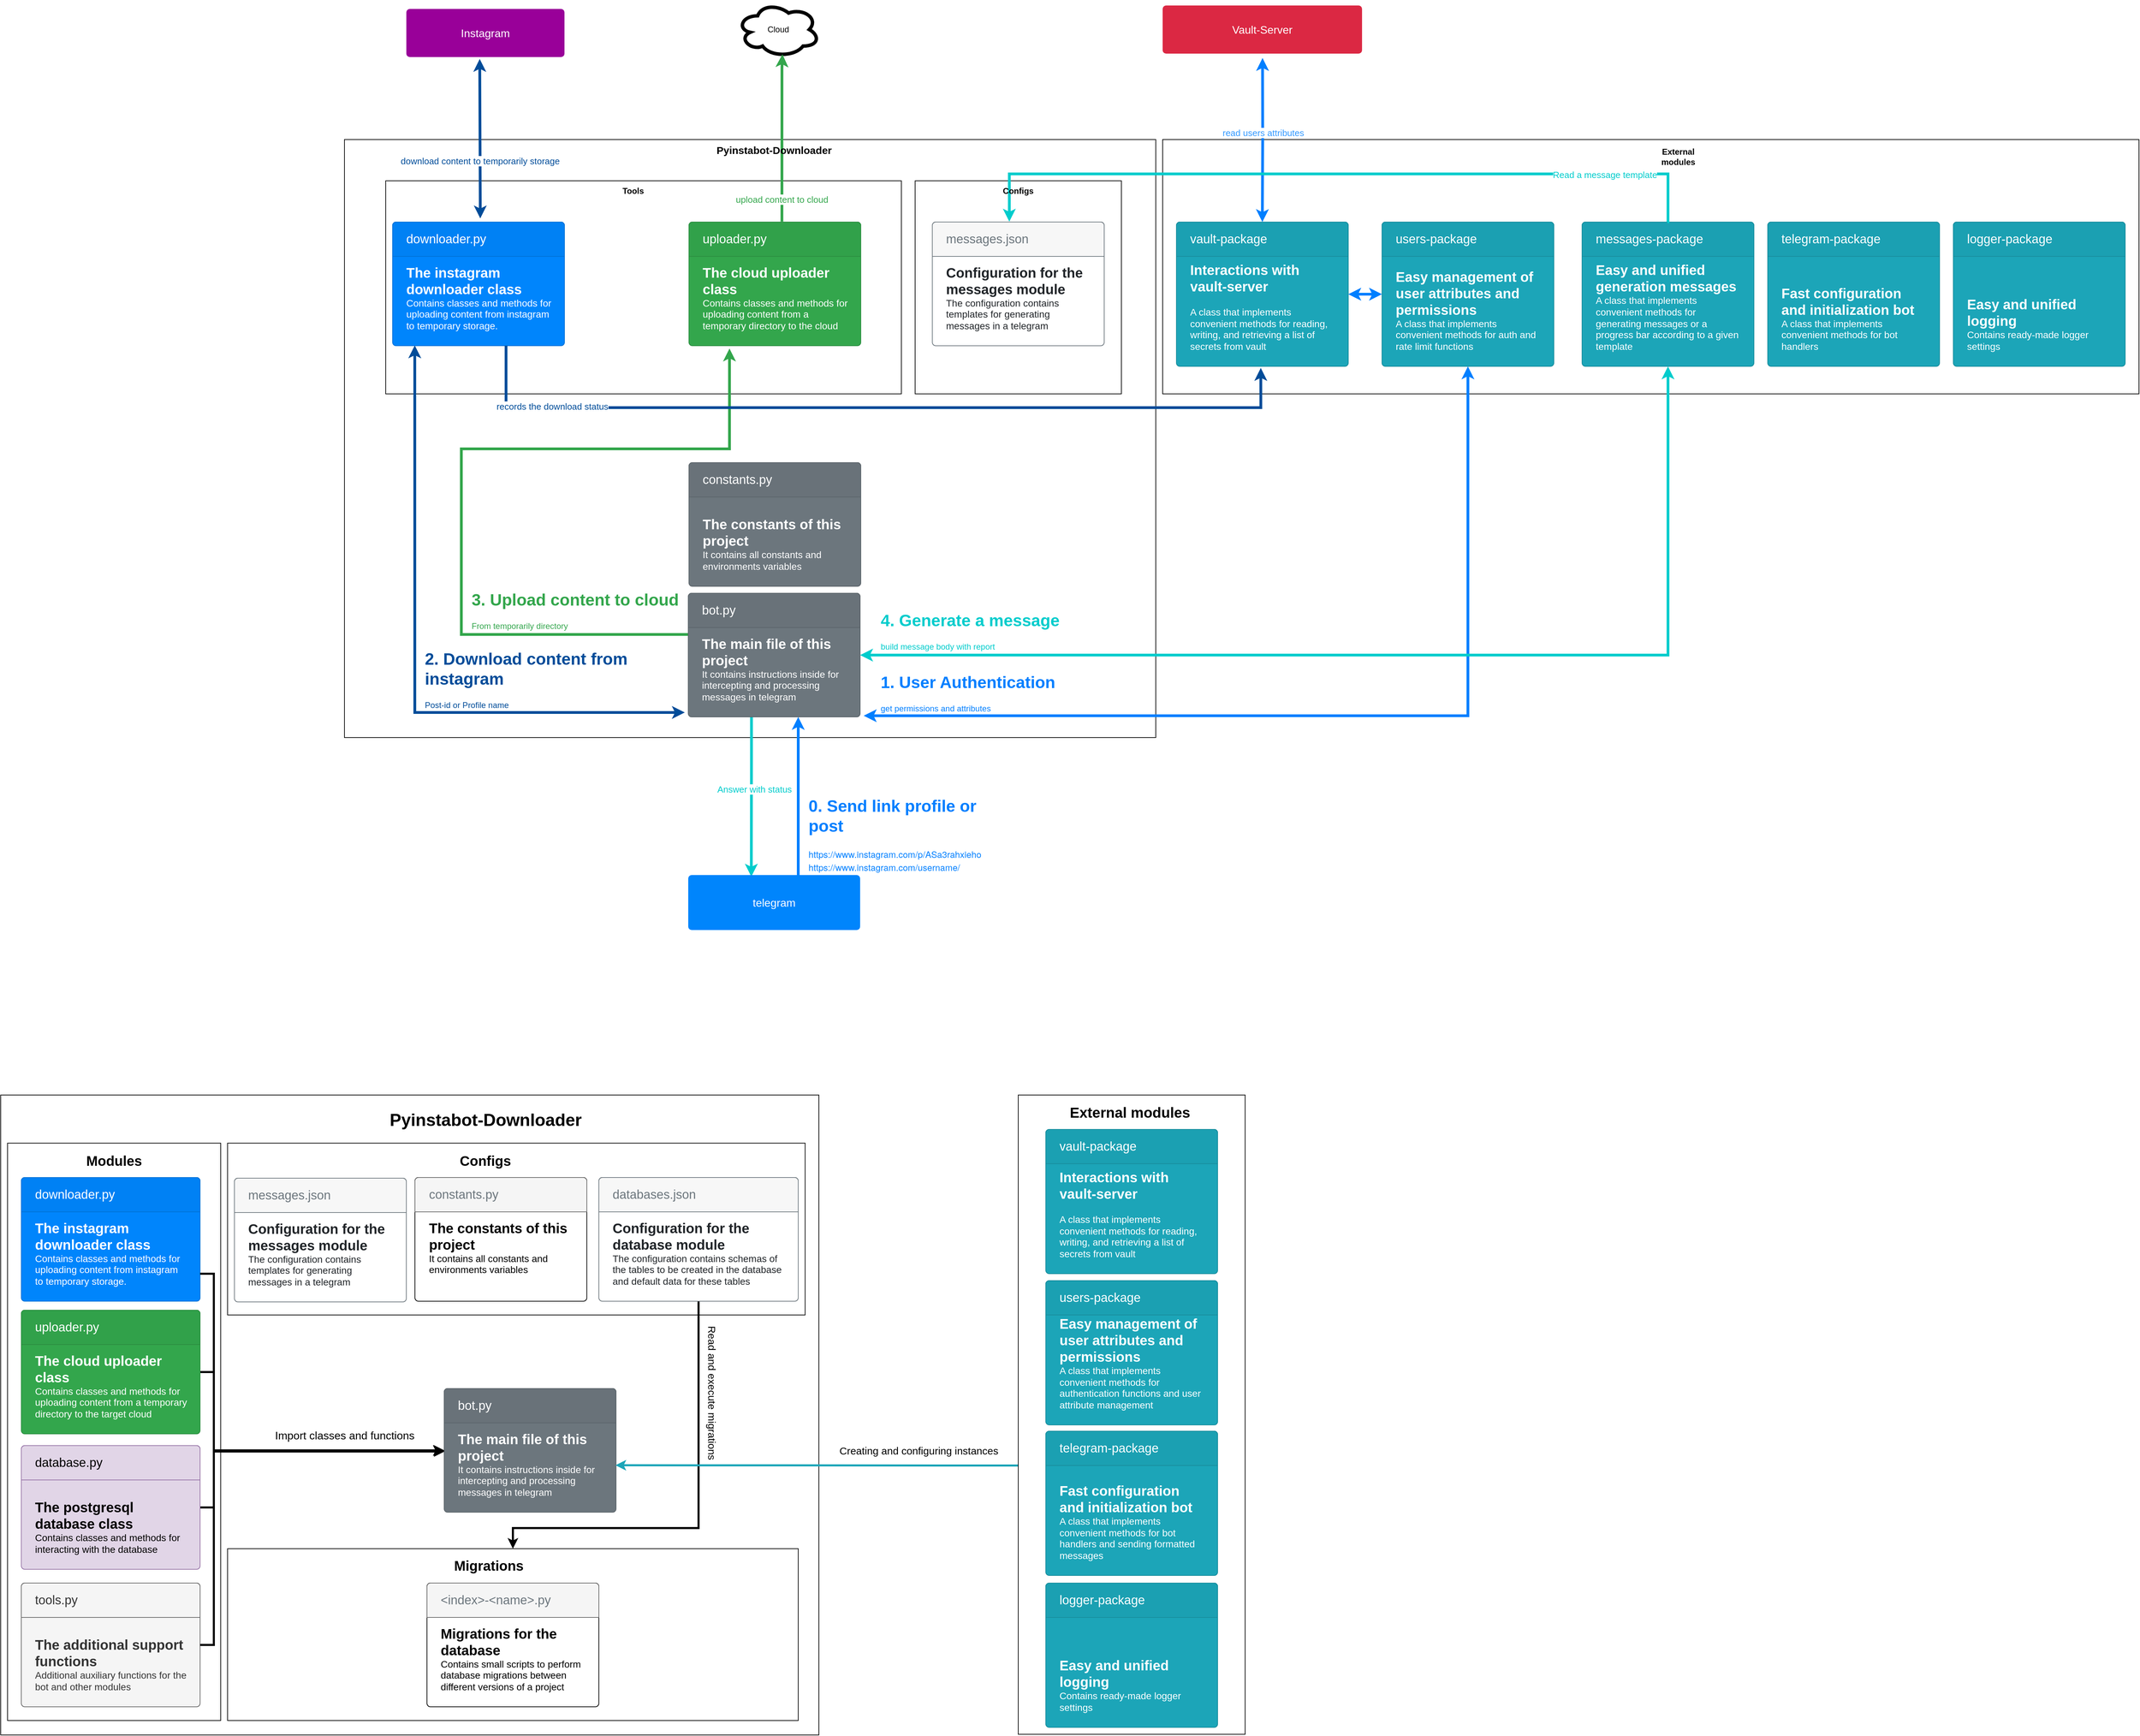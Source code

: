 <mxfile version="24.4.0" type="github">
  <diagram name="Страница 1" id="C4cH1xLUQUfybdzY-Pvg">
    <mxGraphModel dx="2693" dy="2250" grid="1" gridSize="10" guides="1" tooltips="1" connect="1" arrows="1" fold="1" page="1" pageScale="1" pageWidth="827" pageHeight="1169" math="0" shadow="0">
      <root>
        <mxCell id="0" />
        <mxCell id="1" parent="0" />
        <mxCell id="oiA-mQmHKhEabUs_qZRi-52" value="" style="rounded=0;whiteSpace=wrap;html=1;" parent="1" vertex="1">
          <mxGeometry x="130" y="-190" width="1180" height="870" as="geometry" />
        </mxCell>
        <mxCell id="oiA-mQmHKhEabUs_qZRi-24" value="" style="rounded=0;whiteSpace=wrap;html=1;" parent="1" vertex="1">
          <mxGeometry x="190" y="-130" width="750" height="310" as="geometry" />
        </mxCell>
        <mxCell id="RmWxMyqj5i7oZx28vhqG-12" style="edgeStyle=orthogonalEdgeStyle;rounded=0;orthogonalLoop=1;jettySize=auto;html=1;strokeWidth=4;strokeColor=#004C99;exitX=-0.014;exitY=0.964;exitDx=0;exitDy=0;exitPerimeter=0;startArrow=classic;startFill=1;entryX=0.129;entryY=0.997;entryDx=0;entryDy=0;entryPerimeter=0;" parent="1" target="oiA-mQmHKhEabUs_qZRi-6" edge="1">
          <mxGeometry relative="1" as="geometry">
            <mxPoint x="624.98" y="643.52" as="sourcePoint" />
            <mxPoint x="231.37" y="160" as="targetPoint" />
            <Array as="points">
              <mxPoint x="232" y="644" />
            </Array>
          </mxGeometry>
        </mxCell>
        <mxCell id="RmWxMyqj5i7oZx28vhqG-17" style="edgeStyle=orthogonalEdgeStyle;rounded=0;orthogonalLoop=1;jettySize=auto;html=1;strokeWidth=4;strokeColor=#33A64C;" parent="1" source="oiA-mQmHKhEabUs_qZRi-4" edge="1">
          <mxGeometry relative="1" as="geometry">
            <mxPoint x="690" y="114" as="targetPoint" />
            <Array as="points">
              <mxPoint x="300" y="530" />
              <mxPoint x="300" y="260" />
              <mxPoint x="690" y="260" />
            </Array>
          </mxGeometry>
        </mxCell>
        <mxCell id="OaGA0c1bOPBYphkwenMN-9" style="edgeStyle=orthogonalEdgeStyle;rounded=0;orthogonalLoop=1;jettySize=auto;html=1;entryX=0.367;entryY=0.029;entryDx=0;entryDy=0;entryPerimeter=0;strokeWidth=4;strokeColor=#00CCCC;" parent="1" source="oiA-mQmHKhEabUs_qZRi-4" target="oiA-mQmHKhEabUs_qZRi-50" edge="1">
          <mxGeometry relative="1" as="geometry">
            <Array as="points">
              <mxPoint x="722" y="700" />
              <mxPoint x="722" y="700" />
            </Array>
          </mxGeometry>
        </mxCell>
        <mxCell id="OaGA0c1bOPBYphkwenMN-11" value="&lt;font style=&quot;font-size: 13px;&quot; color=&quot;#00cccc&quot;&gt;Answer with status&lt;/font&gt;" style="edgeLabel;html=1;align=center;verticalAlign=middle;resizable=0;points=[];" parent="OaGA0c1bOPBYphkwenMN-9" vertex="1" connectable="0">
          <mxGeometry x="-0.104" y="4" relative="1" as="geometry">
            <mxPoint y="1" as="offset" />
          </mxGeometry>
        </mxCell>
        <mxCell id="oiA-mQmHKhEabUs_qZRi-4" value="&lt;span style=&quot;font-size: 20px;&quot;&gt;&lt;b&gt;The main file of this project&lt;/b&gt;&lt;/span&gt;&lt;br style=&quot;font-size: 14px&quot;&gt;It contains instructions inside for intercepting and processing messages in telegram" style="html=1;shadow=0;dashed=0;shape=mxgraph.bootstrap.rrect;rSize=5;strokeColor=#5B646A;html=1;whiteSpace=wrap;fillColor=#6C767D;fontColor=#ffffff;verticalAlign=bottom;align=left;spacing=20;spacingBottom=0;fontSize=14;" parent="1" vertex="1">
          <mxGeometry x="630" y="470" width="250" height="180" as="geometry" />
        </mxCell>
        <mxCell id="oiA-mQmHKhEabUs_qZRi-5" value="bot.py" style="html=1;shadow=0;dashed=0;shape=mxgraph.bootstrap.topButton;rSize=5;perimeter=none;whiteSpace=wrap;fillColor=#697279;strokeColor=#5B646A;fontColor=#ffffff;resizeWidth=1;fontSize=18;align=left;spacing=20;" parent="oiA-mQmHKhEabUs_qZRi-4" vertex="1">
          <mxGeometry width="250" height="50" relative="1" as="geometry" />
        </mxCell>
        <mxCell id="oiA-mQmHKhEabUs_qZRi-6" value="&lt;span style=&quot;font-size: 20px;&quot;&gt;&lt;b&gt;The instagram downloader class&lt;/b&gt;&lt;/span&gt;&lt;br style=&quot;font-size: 14px&quot;&gt;Contains classes and methods for uploading content from instagram to temporary storage." style="html=1;shadow=0;dashed=0;shape=mxgraph.bootstrap.rrect;rSize=5;strokeColor=#0071D5;html=1;whiteSpace=wrap;fillColor=#0085FC;fontColor=#ffffff;verticalAlign=bottom;align=left;spacing=20;spacingBottom=0;fontSize=14;" parent="1" vertex="1">
          <mxGeometry x="200" y="-70" width="250" height="180" as="geometry" />
        </mxCell>
        <mxCell id="oiA-mQmHKhEabUs_qZRi-7" value="downloader.py" style="html=1;shadow=0;dashed=0;shape=mxgraph.bootstrap.topButton;rSize=5;perimeter=none;whiteSpace=wrap;fillColor=#0081F4;strokeColor=#0071D5;fontColor=#ffffff;resizeWidth=1;fontSize=18;align=left;spacing=20;" parent="oiA-mQmHKhEabUs_qZRi-6" vertex="1">
          <mxGeometry width="250" height="50" relative="1" as="geometry" />
        </mxCell>
        <mxCell id="oiA-mQmHKhEabUs_qZRi-8" value="&lt;span style=&quot;font-size: 20px;&quot;&gt;&lt;b&gt;The cloud uploader class&lt;/b&gt;&lt;/span&gt;&lt;br style=&quot;font-size: 14px&quot;&gt;Contains classes and methods for uploading content from a temporary directory to the cloud" style="html=1;shadow=0;dashed=0;shape=mxgraph.bootstrap.rrect;rSize=5;strokeColor=#2B8D40;html=1;whiteSpace=wrap;fillColor=#33A64C;fontColor=#ffffff;verticalAlign=bottom;align=left;spacing=20;spacingBottom=0;fontSize=14;" parent="1" vertex="1">
          <mxGeometry x="631" y="-70" width="250" height="180" as="geometry" />
        </mxCell>
        <mxCell id="oiA-mQmHKhEabUs_qZRi-9" value="uploader.py" style="html=1;shadow=0;dashed=0;shape=mxgraph.bootstrap.topButton;rSize=5;perimeter=none;whiteSpace=wrap;fillColor=#31A14A;strokeColor=#2B8D40;fontColor=#ffffff;resizeWidth=1;fontSize=18;align=left;spacing=20;" parent="oiA-mQmHKhEabUs_qZRi-8" vertex="1">
          <mxGeometry width="250" height="50" relative="1" as="geometry" />
        </mxCell>
        <mxCell id="oiA-mQmHKhEabUs_qZRi-10" value="&lt;span style=&quot;font-size: 20px;&quot;&gt;&lt;b&gt;The constants of this project&lt;/b&gt;&lt;/span&gt;&lt;br style=&quot;font-size: 14px&quot;&gt;It contains all constants and environments variables" style="html=1;shadow=0;dashed=0;shape=mxgraph.bootstrap.rrect;rSize=5;strokeColor=#5B646A;html=1;whiteSpace=wrap;fillColor=#6C767D;fontColor=#ffffff;verticalAlign=bottom;align=left;spacing=20;spacingBottom=0;fontSize=14;" parent="1" vertex="1">
          <mxGeometry x="631" y="280" width="250" height="180" as="geometry" />
        </mxCell>
        <mxCell id="oiA-mQmHKhEabUs_qZRi-11" value="constants.py" style="html=1;shadow=0;dashed=0;shape=mxgraph.bootstrap.topButton;rSize=5;perimeter=none;whiteSpace=wrap;fillColor=#697279;strokeColor=#5B646A;fontColor=#ffffff;resizeWidth=1;fontSize=18;align=left;spacing=20;" parent="oiA-mQmHKhEabUs_qZRi-10" vertex="1">
          <mxGeometry width="250" height="50" relative="1" as="geometry" />
        </mxCell>
        <mxCell id="oiA-mQmHKhEabUs_qZRi-25" value="&lt;b&gt;Tools&lt;/b&gt;" style="text;html=1;strokeColor=none;fillColor=none;align=center;verticalAlign=middle;whiteSpace=wrap;rounded=0;" parent="1" vertex="1">
          <mxGeometry x="520" y="-130" width="60" height="30" as="geometry" />
        </mxCell>
        <mxCell id="oiA-mQmHKhEabUs_qZRi-26" value="" style="rounded=0;whiteSpace=wrap;html=1;" parent="1" vertex="1">
          <mxGeometry x="960" y="-130" width="300" height="310" as="geometry" />
        </mxCell>
        <mxCell id="oiA-mQmHKhEabUs_qZRi-20" value="&lt;span style=&quot;font-size: 20px;&quot;&gt;&lt;b&gt;Configuration for the messages module&lt;/b&gt;&lt;/span&gt;&lt;br style=&quot;font-size: 14px&quot;&gt;The configuration contains templates for generating messages in a telegram" style="html=1;shadow=0;dashed=0;shape=mxgraph.bootstrap.rrect;rSize=5;strokeColor=#6C767D;html=1;whiteSpace=wrap;fillColor=#ffffff;fontColor=#212529;verticalAlign=bottom;align=left;spacing=20;spacingBottom=0;fontSize=14;" parent="1" vertex="1">
          <mxGeometry x="985" y="-70" width="250" height="180" as="geometry" />
        </mxCell>
        <mxCell id="oiA-mQmHKhEabUs_qZRi-21" value="messages.json" style="html=1;shadow=0;dashed=0;shape=mxgraph.bootstrap.topButton;rSize=5;perimeter=none;whiteSpace=wrap;fillColor=#F7F7F7;strokeColor=#6C767D;fontColor=#6C767D;resizeWidth=1;fontSize=18;align=left;spacing=20;" parent="oiA-mQmHKhEabUs_qZRi-20" vertex="1">
          <mxGeometry width="250" height="50" relative="1" as="geometry" />
        </mxCell>
        <mxCell id="oiA-mQmHKhEabUs_qZRi-30" value="" style="rounded=0;whiteSpace=wrap;html=1;" parent="1" vertex="1">
          <mxGeometry x="1320" y="-190" width="1420" height="370" as="geometry" />
        </mxCell>
        <mxCell id="oiA-mQmHKhEabUs_qZRi-31" value="&lt;b&gt;External modules&lt;/b&gt;" style="text;html=1;strokeColor=none;fillColor=none;align=center;verticalAlign=middle;whiteSpace=wrap;rounded=0;" parent="1" vertex="1">
          <mxGeometry x="2040" y="-180" width="60" height="30" as="geometry" />
        </mxCell>
        <mxCell id="oiA-mQmHKhEabUs_qZRi-32" value="&lt;b&gt;&lt;font style=&quot;font-size: 20px&quot;&gt;Interactions with vault-server&lt;/font&gt;&lt;/b&gt;&lt;br style=&quot;font-size: 14px&quot;&gt;&lt;br style=&quot;font-size: 14px&quot;&gt;A class that implements convenient methods for reading, writing, and retrieving a list of secrets from vault" style="html=1;shadow=0;dashed=0;shape=mxgraph.bootstrap.rrect;rSize=5;strokeColor=#188C9C;html=1;whiteSpace=wrap;fillColor=#1CA5B8;fontColor=#ffffff;verticalAlign=bottom;align=left;spacing=20;spacingBottom=0;fontSize=14;" parent="1" vertex="1">
          <mxGeometry x="1340" y="-70" width="250" height="210" as="geometry" />
        </mxCell>
        <mxCell id="oiA-mQmHKhEabUs_qZRi-33" value="vault-package" style="html=1;shadow=0;dashed=0;shape=mxgraph.bootstrap.topButton;rSize=5;perimeter=none;whiteSpace=wrap;fillColor=#1BA0B2;strokeColor=#188C9C;fontColor=#ffffff;resizeWidth=1;fontSize=18;align=left;spacing=20;" parent="oiA-mQmHKhEabUs_qZRi-32" vertex="1">
          <mxGeometry width="250" height="50" relative="1" as="geometry" />
        </mxCell>
        <mxCell id="RmWxMyqj5i7oZx28vhqG-9" style="edgeStyle=orthogonalEdgeStyle;rounded=0;orthogonalLoop=1;jettySize=auto;html=1;strokeWidth=4;strokeColor=#007FFF;startArrow=classic;startFill=1;" parent="1" source="oiA-mQmHKhEabUs_qZRi-34" target="oiA-mQmHKhEabUs_qZRi-32" edge="1">
          <mxGeometry relative="1" as="geometry" />
        </mxCell>
        <mxCell id="oiA-mQmHKhEabUs_qZRi-34" value="&lt;span style=&quot;font-size: 20px;&quot;&gt;&lt;b&gt;Easy management of user attributes and permissions&lt;/b&gt;&lt;/span&gt;&lt;br style=&quot;font-size: 14px&quot;&gt;A class that implements convenient methods for auth and rate limit functions" style="html=1;shadow=0;dashed=0;shape=mxgraph.bootstrap.rrect;rSize=5;strokeColor=#188C9C;html=1;whiteSpace=wrap;fillColor=#1CA5B8;fontColor=#ffffff;verticalAlign=bottom;align=left;spacing=20;spacingBottom=0;fontSize=14;" parent="1" vertex="1">
          <mxGeometry x="1639" y="-70" width="250" height="210" as="geometry" />
        </mxCell>
        <mxCell id="oiA-mQmHKhEabUs_qZRi-35" value="users-package" style="html=1;shadow=0;dashed=0;shape=mxgraph.bootstrap.topButton;rSize=5;perimeter=none;whiteSpace=wrap;fillColor=#1BA0B2;strokeColor=#188C9C;fontColor=#ffffff;resizeWidth=1;fontSize=18;align=left;spacing=20;" parent="oiA-mQmHKhEabUs_qZRi-34" vertex="1">
          <mxGeometry width="250" height="50" relative="1" as="geometry" />
        </mxCell>
        <mxCell id="oiA-mQmHKhEabUs_qZRi-36" value="&lt;span style=&quot;font-size: 20px;&quot;&gt;&lt;b&gt;Fast configuration and&amp;nbsp;initialization bot&lt;/b&gt;&lt;/span&gt;&lt;br style=&quot;font-size: 14px&quot;&gt;A class that implements convenient methods for bot handlers" style="html=1;shadow=0;dashed=0;shape=mxgraph.bootstrap.rrect;rSize=5;strokeColor=#188C9C;html=1;whiteSpace=wrap;fillColor=#1CA5B8;fontColor=#ffffff;verticalAlign=bottom;align=left;spacing=20;spacingBottom=0;fontSize=14;" parent="1" vertex="1">
          <mxGeometry x="2200" y="-70" width="250" height="210" as="geometry" />
        </mxCell>
        <mxCell id="oiA-mQmHKhEabUs_qZRi-37" value="telegram-package" style="html=1;shadow=0;dashed=0;shape=mxgraph.bootstrap.topButton;rSize=5;perimeter=none;whiteSpace=wrap;fillColor=#1BA0B2;strokeColor=#188C9C;fontColor=#ffffff;resizeWidth=1;fontSize=18;align=left;spacing=20;" parent="oiA-mQmHKhEabUs_qZRi-36" vertex="1">
          <mxGeometry width="250" height="50" relative="1" as="geometry" />
        </mxCell>
        <mxCell id="oiA-mQmHKhEabUs_qZRi-38" value="&lt;span style=&quot;font-size: 20px;&quot;&gt;&lt;b&gt;Easy and unified generation messages&lt;/b&gt;&lt;/span&gt;&lt;br style=&quot;font-size: 14px&quot;&gt;A class that implements convenient methods for generating messages or a progress bar according to a given template" style="html=1;shadow=0;dashed=0;shape=mxgraph.bootstrap.rrect;rSize=5;strokeColor=#188C9C;html=1;whiteSpace=wrap;fillColor=#1CA5B8;fontColor=#ffffff;verticalAlign=bottom;align=left;spacing=20;spacingBottom=0;fontSize=14;" parent="1" vertex="1">
          <mxGeometry x="1930" y="-70" width="250" height="210" as="geometry" />
        </mxCell>
        <mxCell id="oiA-mQmHKhEabUs_qZRi-39" value="messages-package" style="html=1;shadow=0;dashed=0;shape=mxgraph.bootstrap.topButton;rSize=5;perimeter=none;whiteSpace=wrap;fillColor=#1BA0B2;strokeColor=#188C9C;fontColor=#ffffff;resizeWidth=1;fontSize=18;align=left;spacing=20;" parent="oiA-mQmHKhEabUs_qZRi-38" vertex="1">
          <mxGeometry width="250" height="50" relative="1" as="geometry" />
        </mxCell>
        <mxCell id="oiA-mQmHKhEabUs_qZRi-40" value="&lt;span style=&quot;font-size: 20px;&quot;&gt;&lt;b&gt;Easy and unified logging&lt;/b&gt;&lt;/span&gt;&lt;br style=&quot;font-size: 14px&quot;&gt;Contains ready-made logger settings" style="html=1;shadow=0;dashed=0;shape=mxgraph.bootstrap.rrect;rSize=5;strokeColor=#188C9C;html=1;whiteSpace=wrap;fillColor=#1CA5B8;fontColor=#ffffff;verticalAlign=bottom;align=left;spacing=20;spacingBottom=0;fontSize=14;" parent="1" vertex="1">
          <mxGeometry x="2470" y="-70" width="250" height="210" as="geometry" />
        </mxCell>
        <mxCell id="oiA-mQmHKhEabUs_qZRi-41" value="logger-package" style="html=1;shadow=0;dashed=0;shape=mxgraph.bootstrap.topButton;rSize=5;perimeter=none;whiteSpace=wrap;fillColor=#1BA0B2;strokeColor=#188C9C;fontColor=#ffffff;resizeWidth=1;fontSize=18;align=left;spacing=20;" parent="oiA-mQmHKhEabUs_qZRi-40" vertex="1">
          <mxGeometry width="250" height="50" relative="1" as="geometry" />
        </mxCell>
        <mxCell id="oiA-mQmHKhEabUs_qZRi-47" value="Vault-Server" style="html=1;shadow=0;dashed=0;shape=mxgraph.bootstrap.rrect;rSize=5;strokeColor=none;strokeWidth=1;fillColor=#DB2843;fontColor=#FFFFFF;whiteSpace=wrap;align=center;verticalAlign=middle;spacingLeft=0;fontStyle=0;fontSize=16;spacing=5;" parent="1" vertex="1">
          <mxGeometry x="1320" y="-385" width="290" height="70" as="geometry" />
        </mxCell>
        <mxCell id="oiA-mQmHKhEabUs_qZRi-48" style="edgeStyle=orthogonalEdgeStyle;rounded=0;orthogonalLoop=1;jettySize=auto;html=1;entryX=0.501;entryY=1.092;entryDx=0;entryDy=0;entryPerimeter=0;strokeWidth=4;fillColor=#f8cecc;strokeColor=#007FFF;startArrow=classic;startFill=1;" parent="1" target="oiA-mQmHKhEabUs_qZRi-47" edge="1">
          <mxGeometry relative="1" as="geometry">
            <mxPoint x="1465" y="-70" as="sourcePoint" />
          </mxGeometry>
        </mxCell>
        <mxCell id="OaGA0c1bOPBYphkwenMN-3" value="&lt;font color=&quot;#3399ff&quot; style=&quot;font-size: 13px;&quot;&gt;read users attributes&lt;/font&gt;" style="edgeLabel;html=1;align=center;verticalAlign=middle;resizable=0;points=[];" parent="oiA-mQmHKhEabUs_qZRi-48" vertex="1" connectable="0">
          <mxGeometry x="0.099" relative="1" as="geometry">
            <mxPoint y="1" as="offset" />
          </mxGeometry>
        </mxCell>
        <mxCell id="RmWxMyqj5i7oZx28vhqG-1" style="edgeStyle=orthogonalEdgeStyle;rounded=0;orthogonalLoop=1;jettySize=auto;html=1;strokeWidth=4;strokeColor=#007FFF;entryX=0.5;entryY=1;entryDx=0;entryDy=0;entryPerimeter=0;" parent="1" edge="1">
          <mxGeometry relative="1" as="geometry">
            <mxPoint x="790.0" y="650" as="targetPoint" />
            <mxPoint x="790.0" y="880" as="sourcePoint" />
          </mxGeometry>
        </mxCell>
        <mxCell id="oiA-mQmHKhEabUs_qZRi-50" value="telegram" style="html=1;shadow=0;dashed=0;shape=mxgraph.bootstrap.rrect;rSize=5;strokeColor=none;strokeWidth=1;fillColor=#0085FC;fontColor=#FFFFFF;whiteSpace=wrap;align=center;verticalAlign=middle;spacingLeft=0;fontStyle=0;fontSize=16;spacing=5;" parent="1" vertex="1">
          <mxGeometry x="630" y="880" width="250" height="80" as="geometry" />
        </mxCell>
        <mxCell id="oiA-mQmHKhEabUs_qZRi-51" value="Instagram" style="html=1;shadow=0;dashed=0;shape=mxgraph.bootstrap.rrect;rSize=5;strokeColor=none;strokeWidth=1;fillColor=#990099;fontColor=#FFFFFF;whiteSpace=wrap;align=center;verticalAlign=middle;spacingLeft=0;fontStyle=0;fontSize=16;spacing=5;" parent="1" vertex="1">
          <mxGeometry x="220" y="-380" width="230" height="70" as="geometry" />
        </mxCell>
        <mxCell id="RmWxMyqj5i7oZx28vhqG-3" value="&lt;h1&gt;&lt;font color=&quot;#007fff&quot;&gt;0. Send link profile or post&lt;br&gt;&lt;/font&gt;&lt;/h1&gt;&lt;div style=&quot;font-size: 13px;&quot;&gt;&lt;p style=&quot;margin: 0px; font-style: normal; font-variant-caps: normal; font-stretch: normal; line-height: normal; font-family: &amp;quot;Helvetica Neue&amp;quot;; font-size-adjust: none; font-kerning: auto; font-variant-alternates: normal; font-variant-ligatures: normal; font-variant-numeric: normal; font-variant-east-asian: normal; font-variant-position: normal; font-feature-settings: normal; font-optical-sizing: auto; font-variation-settings: normal;&quot;&gt;&lt;font color=&quot;#007fff&quot;&gt;https://www.instagram.com/p/ASa3rahxieho&lt;/font&gt;&lt;/p&gt;&lt;p style=&quot;margin: 0px; font-style: normal; font-variant-caps: normal; font-stretch: normal; line-height: normal; font-family: &amp;quot;Helvetica Neue&amp;quot;; font-size-adjust: none; font-kerning: auto; font-variant-alternates: normal; font-variant-ligatures: normal; font-variant-numeric: normal; font-variant-east-asian: normal; font-variant-position: normal; font-feature-settings: normal; font-optical-sizing: auto; font-variation-settings: normal;&quot;&gt;&lt;font color=&quot;#007fff&quot;&gt;https://www.instagram.com/username/&lt;/font&gt;&lt;br&gt;&lt;/p&gt;&lt;/div&gt;" style="text;html=1;strokeColor=none;fillColor=none;spacing=5;spacingTop=-20;whiteSpace=wrap;overflow=hidden;rounded=0;" parent="1" vertex="1">
          <mxGeometry x="800" y="760" width="270" height="120" as="geometry" />
        </mxCell>
        <mxCell id="RmWxMyqj5i7oZx28vhqG-7" style="edgeStyle=orthogonalEdgeStyle;rounded=0;orthogonalLoop=1;jettySize=auto;html=1;strokeWidth=4;strokeColor=#007FFF;exitX=1.021;exitY=0.99;exitDx=0;exitDy=0;exitPerimeter=0;startArrow=classic;startFill=1;" parent="1" source="oiA-mQmHKhEabUs_qZRi-4" target="oiA-mQmHKhEabUs_qZRi-34" edge="1">
          <mxGeometry relative="1" as="geometry">
            <mxPoint x="1630" y="470" as="targetPoint" />
          </mxGeometry>
        </mxCell>
        <mxCell id="RmWxMyqj5i7oZx28vhqG-8" value="&lt;h1&gt;&lt;font color=&quot;#007fff&quot;&gt;1. User Authentication&amp;nbsp;&lt;/font&gt;&lt;/h1&gt;&lt;p&gt;&lt;font color=&quot;#007fff&quot;&gt;get permissions and attributes&lt;/font&gt;&lt;/p&gt;" style="text;html=1;strokeColor=none;fillColor=none;spacing=5;spacingTop=-20;whiteSpace=wrap;overflow=hidden;rounded=0;" parent="1" vertex="1">
          <mxGeometry x="905" y="580" width="275" height="80" as="geometry" />
        </mxCell>
        <mxCell id="RmWxMyqj5i7oZx28vhqG-11" value="&lt;h1&gt;&lt;font color=&quot;#004c99&quot;&gt;2. Download content from instagram&amp;nbsp;&lt;/font&gt;&lt;/h1&gt;&lt;p&gt;&lt;font color=&quot;#004c99&quot;&gt;Post-id or Profile name&lt;/font&gt;&lt;br&gt;&lt;/p&gt;" style="text;html=1;strokeColor=none;fillColor=none;spacing=5;spacingTop=-20;whiteSpace=wrap;overflow=hidden;rounded=0;" parent="1" vertex="1">
          <mxGeometry x="242" y="546" width="383" height="95" as="geometry" />
        </mxCell>
        <mxCell id="RmWxMyqj5i7oZx28vhqG-13" style="edgeStyle=orthogonalEdgeStyle;rounded=0;orthogonalLoop=1;jettySize=auto;html=1;strokeWidth=4;strokeColor=#004C99;exitX=0.51;exitY=-0.106;exitDx=0;exitDy=0;exitPerimeter=0;startArrow=classic;startFill=1;entryX=0.464;entryY=1.04;entryDx=0;entryDy=0;entryPerimeter=0;" parent="1" source="oiA-mQmHKhEabUs_qZRi-7" target="oiA-mQmHKhEabUs_qZRi-51" edge="1">
          <mxGeometry relative="1" as="geometry">
            <mxPoint x="365" y="-80" as="sourcePoint" />
            <Array as="points">
              <mxPoint x="327" y="-100" />
              <mxPoint x="327" y="-100" />
            </Array>
            <mxPoint x="350" y="-230" as="targetPoint" />
          </mxGeometry>
        </mxCell>
        <mxCell id="OaGA0c1bOPBYphkwenMN-1" value="download content to temporarily storage" style="edgeLabel;html=1;align=center;verticalAlign=middle;resizable=0;points=[];fontSize=13;fontColor=#004C99;" parent="RmWxMyqj5i7oZx28vhqG-13" vertex="1" connectable="0">
          <mxGeometry x="-0.27" relative="1" as="geometry">
            <mxPoint as="offset" />
          </mxGeometry>
        </mxCell>
        <mxCell id="RmWxMyqj5i7oZx28vhqG-18" value="&lt;h1&gt;&lt;font color=&quot;#33a64c&quot;&gt;3. Upload content to cloud&amp;nbsp;&lt;/font&gt;&lt;/h1&gt;&lt;p&gt;&lt;font color=&quot;#33a64c&quot;&gt;From&amp;nbsp;temporarily&amp;nbsp;directory&amp;nbsp;&lt;/font&gt;&lt;br&gt;&lt;/p&gt;" style="text;html=1;strokeColor=none;fillColor=none;spacing=5;spacingTop=-20;whiteSpace=wrap;overflow=hidden;rounded=0;" parent="1" vertex="1">
          <mxGeometry x="310" y="460" width="365" height="80" as="geometry" />
        </mxCell>
        <mxCell id="RmWxMyqj5i7oZx28vhqG-19" value="Cloud" style="ellipse;shape=cloud;whiteSpace=wrap;html=1;strokeWidth=5;" parent="1" vertex="1">
          <mxGeometry x="701" y="-390" width="120" height="80" as="geometry" />
        </mxCell>
        <mxCell id="RmWxMyqj5i7oZx28vhqG-20" style="edgeStyle=orthogonalEdgeStyle;rounded=0;orthogonalLoop=1;jettySize=auto;html=1;strokeWidth=4;strokeColor=#33A64C;exitX=0.541;exitY=-0.012;exitDx=0;exitDy=0;exitPerimeter=0;entryX=0.55;entryY=0.95;entryDx=0;entryDy=0;entryPerimeter=0;" parent="1" source="oiA-mQmHKhEabUs_qZRi-9" target="RmWxMyqj5i7oZx28vhqG-19" edge="1">
          <mxGeometry relative="1" as="geometry">
            <mxPoint x="740" y="-230" as="targetPoint" />
            <Array as="points">
              <mxPoint x="766" y="-294" />
            </Array>
          </mxGeometry>
        </mxCell>
        <mxCell id="OaGA0c1bOPBYphkwenMN-2" value="&lt;font style=&quot;font-size: 13px;&quot; color=&quot;#33a64c&quot;&gt;upload content to cloud&lt;/font&gt;" style="edgeLabel;html=1;align=center;verticalAlign=middle;resizable=0;points=[];" parent="RmWxMyqj5i7oZx28vhqG-20" vertex="1" connectable="0">
          <mxGeometry x="-0.726" y="1" relative="1" as="geometry">
            <mxPoint y="1" as="offset" />
          </mxGeometry>
        </mxCell>
        <mxCell id="RmWxMyqj5i7oZx28vhqG-21" style="edgeStyle=orthogonalEdgeStyle;rounded=0;orthogonalLoop=1;jettySize=auto;html=1;entryX=0.491;entryY=1.011;entryDx=0;entryDy=0;entryPerimeter=0;strokeWidth=4;strokeColor=#004C99;" parent="1" source="oiA-mQmHKhEabUs_qZRi-6" target="oiA-mQmHKhEabUs_qZRi-32" edge="1">
          <mxGeometry relative="1" as="geometry">
            <mxPoint x="1420" y="240" as="targetPoint" />
            <Array as="points">
              <mxPoint x="365" y="200" />
              <mxPoint x="1463" y="200" />
            </Array>
          </mxGeometry>
        </mxCell>
        <mxCell id="RmWxMyqj5i7oZx28vhqG-80" value="&lt;font style=&quot;font-size: 13px;&quot; color=&quot;#004c99&quot;&gt;records the download status&lt;/font&gt;" style="edgeLabel;html=1;align=center;verticalAlign=middle;resizable=0;points=[];" parent="RmWxMyqj5i7oZx28vhqG-21" vertex="1" connectable="0">
          <mxGeometry x="-0.775" y="2" relative="1" as="geometry">
            <mxPoint x="17" as="offset" />
          </mxGeometry>
        </mxCell>
        <mxCell id="RmWxMyqj5i7oZx28vhqG-22" value="" style="rounded=0;whiteSpace=wrap;html=1;" parent="1" vertex="1">
          <mxGeometry x="-370" y="1200" width="1190" height="931" as="geometry" />
        </mxCell>
        <mxCell id="RmWxMyqj5i7oZx28vhqG-23" value="" style="rounded=0;whiteSpace=wrap;html=1;" parent="1" vertex="1">
          <mxGeometry x="-360" y="1270" width="310" height="840" as="geometry" />
        </mxCell>
        <mxCell id="RmWxMyqj5i7oZx28vhqG-26" value="&lt;span style=&quot;font-size: 20px;&quot;&gt;&lt;b&gt;The main file of this project&lt;/b&gt;&lt;/span&gt;&lt;br style=&quot;font-size: 14px&quot;&gt;It contains instructions inside for intercepting and processing messages in telegram" style="html=1;shadow=0;dashed=0;shape=mxgraph.bootstrap.rrect;rSize=5;strokeColor=#5B646A;html=1;whiteSpace=wrap;fillColor=#6C767D;fontColor=#ffffff;verticalAlign=bottom;align=left;spacing=20;spacingBottom=0;fontSize=14;" parent="1" vertex="1">
          <mxGeometry x="275" y="1627" width="250" height="180" as="geometry" />
        </mxCell>
        <mxCell id="RmWxMyqj5i7oZx28vhqG-27" value="bot.py" style="html=1;shadow=0;dashed=0;shape=mxgraph.bootstrap.topButton;rSize=5;perimeter=none;whiteSpace=wrap;fillColor=#697279;strokeColor=#5B646A;fontColor=#ffffff;resizeWidth=1;fontSize=18;align=left;spacing=20;" parent="RmWxMyqj5i7oZx28vhqG-26" vertex="1">
          <mxGeometry width="250" height="50" relative="1" as="geometry" />
        </mxCell>
        <mxCell id="RmWxMyqj5i7oZx28vhqG-29" value="&lt;span style=&quot;font-size: 20px;&quot;&gt;&lt;b&gt;The instagram&amp;nbsp;&lt;/b&gt;&lt;/span&gt;&lt;div&gt;&lt;span style=&quot;font-size: 20px;&quot;&gt;&lt;b&gt;downloader class&lt;/b&gt;&lt;/span&gt;&lt;br style=&quot;font-size: 14px&quot;&gt;Contains classes and methods for uploading content from instagram to temporary storage.&lt;/div&gt;" style="html=1;shadow=0;dashed=0;shape=mxgraph.bootstrap.rrect;rSize=5;strokeColor=#0071D5;html=1;whiteSpace=wrap;fillColor=#0085FC;fontColor=#ffffff;verticalAlign=bottom;align=left;spacing=20;spacingBottom=0;fontSize=14;" parent="1" vertex="1">
          <mxGeometry x="-340" y="1320" width="260" height="180" as="geometry" />
        </mxCell>
        <mxCell id="RmWxMyqj5i7oZx28vhqG-30" value="downloader.py" style="html=1;shadow=0;dashed=0;shape=mxgraph.bootstrap.topButton;rSize=5;perimeter=none;whiteSpace=wrap;fillColor=#0081F4;strokeColor=#0071D5;fontColor=#ffffff;resizeWidth=1;fontSize=18;align=left;spacing=20;" parent="RmWxMyqj5i7oZx28vhqG-29" vertex="1">
          <mxGeometry width="260" height="50" relative="1" as="geometry" />
        </mxCell>
        <mxCell id="Q303FKRvxHJgQ1L4vRVw-17" style="edgeStyle=orthogonalEdgeStyle;rounded=0;orthogonalLoop=1;jettySize=auto;html=1;entryX=0.002;entryY=0.501;entryDx=0;entryDy=0;entryPerimeter=0;strokeWidth=3;" edge="1" parent="1" source="RmWxMyqj5i7oZx28vhqG-32" target="RmWxMyqj5i7oZx28vhqG-26">
          <mxGeometry relative="1" as="geometry">
            <Array as="points">
              <mxPoint x="-60" y="1603" />
              <mxPoint x="-60" y="1717" />
            </Array>
          </mxGeometry>
        </mxCell>
        <mxCell id="RmWxMyqj5i7oZx28vhqG-32" value="&lt;span style=&quot;font-size: 20px;&quot;&gt;&lt;b&gt;The cloud uploader class&lt;/b&gt;&lt;/span&gt;&lt;br style=&quot;font-size: 14px&quot;&gt;Contains classes and methods for uploading content from a temporary directory to the target cloud" style="html=1;shadow=0;dashed=0;shape=mxgraph.bootstrap.rrect;rSize=5;strokeColor=#2B8D40;html=1;whiteSpace=wrap;fillColor=#33A64C;fontColor=#ffffff;verticalAlign=bottom;align=left;spacing=20;spacingBottom=0;fontSize=14;" parent="1" vertex="1">
          <mxGeometry x="-340" y="1513" width="260" height="180" as="geometry" />
        </mxCell>
        <mxCell id="RmWxMyqj5i7oZx28vhqG-33" value="uploader.py" style="html=1;shadow=0;dashed=0;shape=mxgraph.bootstrap.topButton;rSize=5;perimeter=none;whiteSpace=wrap;fillColor=#31A14A;strokeColor=#2B8D40;fontColor=#ffffff;resizeWidth=1;fontSize=18;align=left;spacing=20;" parent="RmWxMyqj5i7oZx28vhqG-32" vertex="1">
          <mxGeometry width="260" height="50" relative="1" as="geometry" />
        </mxCell>
        <mxCell id="RmWxMyqj5i7oZx28vhqG-37" value="Import classes and functions" style="text;html=1;align=center;verticalAlign=middle;resizable=0;points=[];autosize=1;strokeColor=none;fillColor=none;fontSize=16;" parent="1" vertex="1">
          <mxGeometry x="15" y="1680" width="230" height="30" as="geometry" />
        </mxCell>
        <mxCell id="RmWxMyqj5i7oZx28vhqG-41" value="&lt;b style=&quot;font-size: 20px;&quot;&gt;Modules&lt;/b&gt;" style="text;html=1;strokeColor=none;fillColor=none;align=center;verticalAlign=middle;whiteSpace=wrap;rounded=0;fontSize=20;" parent="1" vertex="1">
          <mxGeometry x="-235" y="1280" width="60" height="30" as="geometry" />
        </mxCell>
        <mxCell id="RmWxMyqj5i7oZx28vhqG-42" value="" style="rounded=0;whiteSpace=wrap;html=1;" parent="1" vertex="1">
          <mxGeometry x="-40" y="1270" width="840" height="250" as="geometry" />
        </mxCell>
        <mxCell id="RmWxMyqj5i7oZx28vhqG-44" value="&lt;span style=&quot;font-size: 20px;&quot;&gt;&lt;b&gt;Configuration for the messages module&lt;/b&gt;&lt;/span&gt;&lt;br style=&quot;font-size: 14px&quot;&gt;The configuration contains templates for generating messages in a telegram" style="html=1;shadow=0;dashed=0;shape=mxgraph.bootstrap.rrect;rSize=5;strokeColor=#6C767D;html=1;whiteSpace=wrap;fillColor=#ffffff;fontColor=#212529;verticalAlign=bottom;align=left;spacing=20;spacingBottom=0;fontSize=14;" parent="1" vertex="1">
          <mxGeometry x="-30" y="1321" width="250" height="180" as="geometry" />
        </mxCell>
        <mxCell id="RmWxMyqj5i7oZx28vhqG-45" value="messages.json" style="html=1;shadow=0;dashed=0;shape=mxgraph.bootstrap.topButton;rSize=5;perimeter=none;whiteSpace=wrap;fillColor=#F7F7F7;strokeColor=#6C767D;fontColor=#6C767D;resizeWidth=1;fontSize=18;align=left;spacing=20;" parent="RmWxMyqj5i7oZx28vhqG-44" vertex="1">
          <mxGeometry width="250" height="50" relative="1" as="geometry" />
        </mxCell>
        <mxCell id="RmWxMyqj5i7oZx28vhqG-60" value="Running the general code" style="text;html=1;align=center;verticalAlign=middle;resizable=0;points=[];autosize=1;strokeColor=none;fillColor=none;" parent="1" vertex="1">
          <mxGeometry x="605" y="1869" width="160" height="30" as="geometry" />
        </mxCell>
        <mxCell id="RmWxMyqj5i7oZx28vhqG-61" value="Creating and configuring instances" style="text;html=1;align=center;verticalAlign=middle;resizable=0;points=[];autosize=1;strokeColor=none;fillColor=none;fontSize=15;" parent="1" vertex="1">
          <mxGeometry x="840" y="1702" width="250" height="30" as="geometry" />
        </mxCell>
        <mxCell id="RmWxMyqj5i7oZx28vhqG-67" value="&lt;b style=&quot;font-size: 25px;&quot;&gt;&lt;font style=&quot;font-size: 25px;&quot;&gt;Pyinstabot-Downloader&lt;/font&gt;&lt;/b&gt;" style="text;html=1;strokeColor=none;fillColor=none;align=center;verticalAlign=middle;whiteSpace=wrap;rounded=0;fontSize=25;" parent="1" vertex="1">
          <mxGeometry x="147.5" y="1220" width="375" height="30" as="geometry" />
        </mxCell>
        <mxCell id="oiA-mQmHKhEabUs_qZRi-53" value="&lt;b&gt;&lt;font style=&quot;font-size: 15px;&quot;&gt;Pyinstabot-Downloader&lt;/font&gt;&lt;/b&gt;" style="text;html=1;strokeColor=none;fillColor=none;align=center;verticalAlign=middle;whiteSpace=wrap;rounded=0;" parent="1" vertex="1">
          <mxGeometry x="625" y="-190" width="260" height="30" as="geometry" />
        </mxCell>
        <mxCell id="OaGA0c1bOPBYphkwenMN-4" value="&lt;h1&gt;&lt;font&gt;4.&amp;nbsp;Generate a message&amp;nbsp;&lt;/font&gt;&lt;/h1&gt;&lt;p&gt;&lt;font&gt;build message body with report&lt;/font&gt;&lt;/p&gt;" style="text;html=1;strokeColor=none;fillColor=none;spacing=5;spacingTop=-20;whiteSpace=wrap;overflow=hidden;rounded=0;fontColor=#00CCCC;" parent="1" vertex="1">
          <mxGeometry x="905" y="490" width="285" height="80" as="geometry" />
        </mxCell>
        <mxCell id="OaGA0c1bOPBYphkwenMN-5" style="edgeStyle=orthogonalEdgeStyle;rounded=0;orthogonalLoop=1;jettySize=auto;html=1;strokeWidth=4;strokeColor=#00CCCC;startArrow=classic;startFill=1;" parent="1" source="oiA-mQmHKhEabUs_qZRi-4" target="oiA-mQmHKhEabUs_qZRi-38" edge="1">
          <mxGeometry relative="1" as="geometry">
            <mxPoint x="1990" y="190" as="targetPoint" />
          </mxGeometry>
        </mxCell>
        <mxCell id="OaGA0c1bOPBYphkwenMN-6" style="edgeStyle=orthogonalEdgeStyle;rounded=0;orthogonalLoop=1;jettySize=auto;html=1;entryX=0.448;entryY=-0.012;entryDx=0;entryDy=0;entryPerimeter=0;exitX=0.496;exitY=-0.006;exitDx=0;exitDy=0;exitPerimeter=0;strokeColor=#00CCCC;strokeWidth=4;" parent="1" source="oiA-mQmHKhEabUs_qZRi-39" target="oiA-mQmHKhEabUs_qZRi-21" edge="1">
          <mxGeometry relative="1" as="geometry">
            <mxPoint x="2060" y="-60" as="sourcePoint" />
            <Array as="points">
              <mxPoint x="2055" y="-70" />
              <mxPoint x="2055" y="-140" />
              <mxPoint x="1097" y="-140" />
            </Array>
          </mxGeometry>
        </mxCell>
        <mxCell id="OaGA0c1bOPBYphkwenMN-8" value="&lt;font style=&quot;font-size: 13px;&quot; color=&quot;#00cccc&quot;&gt;Read a message template&lt;/font&gt;" style="edgeLabel;html=1;align=center;verticalAlign=middle;resizable=0;points=[];" parent="OaGA0c1bOPBYphkwenMN-6" vertex="1" connectable="0">
          <mxGeometry x="-0.704" y="1" relative="1" as="geometry">
            <mxPoint as="offset" />
          </mxGeometry>
        </mxCell>
        <mxCell id="oiA-mQmHKhEabUs_qZRi-27" value="&lt;b&gt;Configs&lt;/b&gt;" style="text;html=1;strokeColor=none;fillColor=none;align=center;verticalAlign=middle;whiteSpace=wrap;rounded=0;" parent="1" vertex="1">
          <mxGeometry x="1080" y="-130" width="60" height="30" as="geometry" />
        </mxCell>
        <mxCell id="Q303FKRvxHJgQ1L4vRVw-20" style="edgeStyle=orthogonalEdgeStyle;rounded=0;orthogonalLoop=1;jettySize=auto;html=1;strokeWidth=3;" edge="1" parent="1" source="Q303FKRvxHJgQ1L4vRVw-1" target="RmWxMyqj5i7oZx28vhqG-26">
          <mxGeometry relative="1" as="geometry">
            <Array as="points">
              <mxPoint x="-60" y="1800" />
              <mxPoint x="-60" y="1717" />
            </Array>
          </mxGeometry>
        </mxCell>
        <mxCell id="Q303FKRvxHJgQ1L4vRVw-1" value="&lt;span style=&quot;font-size: 20px;&quot;&gt;&lt;b&gt;The postgresql database class&lt;/b&gt;&lt;/span&gt;&lt;br style=&quot;font-size: 14px&quot;&gt;Contains classes and methods for interacting with the database" style="html=1;shadow=0;dashed=0;shape=mxgraph.bootstrap.rrect;rSize=5;strokeColor=#9673a6;html=1;whiteSpace=wrap;fillColor=#e1d5e7;verticalAlign=bottom;align=left;spacing=20;spacingBottom=0;fontSize=14;" vertex="1" parent="1">
          <mxGeometry x="-340" y="1710" width="260" height="180" as="geometry" />
        </mxCell>
        <mxCell id="Q303FKRvxHJgQ1L4vRVw-2" value="database.py" style="html=1;shadow=0;dashed=0;shape=mxgraph.bootstrap.topButton;rSize=5;perimeter=none;whiteSpace=wrap;fillColor=#e1d5e7;strokeColor=#9673a6;resizeWidth=1;fontSize=18;align=left;spacing=20;" vertex="1" parent="Q303FKRvxHJgQ1L4vRVw-1">
          <mxGeometry width="260" height="50" relative="1" as="geometry" />
        </mxCell>
        <mxCell id="Q303FKRvxHJgQ1L4vRVw-5" value="&lt;span style=&quot;font-size: 20px;&quot;&gt;&lt;b&gt;The additional support functions&lt;/b&gt;&lt;/span&gt;&lt;br style=&quot;font-size: 14px&quot;&gt;Additional auxiliary functions for the bot and other modules" style="html=1;shadow=0;dashed=0;shape=mxgraph.bootstrap.rrect;rSize=5;strokeColor=#666666;html=1;whiteSpace=wrap;fillColor=#f5f5f5;fontColor=#333333;verticalAlign=bottom;align=left;spacing=20;spacingBottom=0;fontSize=14;" vertex="1" parent="1">
          <mxGeometry x="-340" y="1910" width="260" height="180" as="geometry" />
        </mxCell>
        <mxCell id="Q303FKRvxHJgQ1L4vRVw-6" value="tools.py" style="html=1;shadow=0;dashed=0;shape=mxgraph.bootstrap.topButton;rSize=5;perimeter=none;whiteSpace=wrap;fillColor=#f5f5f5;strokeColor=#666666;fontColor=#333333;resizeWidth=1;fontSize=18;align=left;spacing=20;" vertex="1" parent="Q303FKRvxHJgQ1L4vRVw-5">
          <mxGeometry width="260" height="50" relative="1" as="geometry" />
        </mxCell>
        <mxCell id="Q303FKRvxHJgQ1L4vRVw-8" value="&lt;b&gt;Configs&lt;/b&gt;" style="text;html=1;strokeColor=none;fillColor=none;align=center;verticalAlign=middle;whiteSpace=wrap;rounded=0;fontSize=20;" vertex="1" parent="1">
          <mxGeometry x="305" y="1280" width="60" height="30" as="geometry" />
        </mxCell>
        <mxCell id="Q303FKRvxHJgQ1L4vRVw-22" style="edgeStyle=orthogonalEdgeStyle;rounded=0;orthogonalLoop=1;jettySize=auto;html=1;strokeWidth=3;" edge="1" parent="1" source="Q303FKRvxHJgQ1L4vRVw-9" target="Q303FKRvxHJgQ1L4vRVw-12">
          <mxGeometry relative="1" as="geometry">
            <Array as="points">
              <mxPoint x="645" y="1830" />
              <mxPoint x="375" y="1830" />
            </Array>
          </mxGeometry>
        </mxCell>
        <mxCell id="Q303FKRvxHJgQ1L4vRVw-9" value="&lt;span style=&quot;font-size: 20px;&quot;&gt;&lt;b&gt;Configuration for the database module&lt;/b&gt;&lt;/span&gt;&lt;br style=&quot;font-size: 14px&quot;&gt;The configuration contains schemas of the tables to be created in the database and default data for these tables" style="html=1;shadow=0;dashed=0;shape=mxgraph.bootstrap.rrect;rSize=5;strokeColor=#6C767D;html=1;whiteSpace=wrap;fillColor=#ffffff;fontColor=#212529;verticalAlign=bottom;align=left;spacing=20;spacingBottom=0;fontSize=14;" vertex="1" parent="1">
          <mxGeometry x="500" y="1320" width="290" height="180" as="geometry" />
        </mxCell>
        <mxCell id="Q303FKRvxHJgQ1L4vRVw-10" value="databases.json" style="html=1;shadow=0;dashed=0;shape=mxgraph.bootstrap.topButton;rSize=5;perimeter=none;whiteSpace=wrap;fillColor=#F7F7F7;strokeColor=#6C767D;fontColor=#6C767D;resizeWidth=1;fontSize=18;align=left;spacing=20;" vertex="1" parent="Q303FKRvxHJgQ1L4vRVw-9">
          <mxGeometry width="290" height="50" relative="1" as="geometry" />
        </mxCell>
        <mxCell id="RmWxMyqj5i7oZx28vhqG-35" value="&lt;span style=&quot;font-size: 20px;&quot;&gt;&lt;b&gt;The constants of this project&lt;/b&gt;&lt;/span&gt;&lt;div&gt;It contains all constants and environments variables&lt;/div&gt;&lt;div&gt;&lt;br&gt;&lt;/div&gt;" style="html=1;shadow=0;dashed=0;shape=mxgraph.bootstrap.rrect;rSize=5;html=1;whiteSpace=wrap;verticalAlign=bottom;align=left;spacing=20;spacingBottom=0;fontSize=14;" parent="1" vertex="1">
          <mxGeometry x="232.5" y="1320" width="250" height="180" as="geometry" />
        </mxCell>
        <mxCell id="RmWxMyqj5i7oZx28vhqG-36" value="&lt;font color=&quot;#6c767d&quot;&gt;constants.py&lt;/font&gt;" style="html=1;shadow=0;dashed=0;shape=mxgraph.bootstrap.topButton;rSize=5;perimeter=none;whiteSpace=wrap;fillColor=#f5f5f5;strokeColor=#666666;fontColor=#333333;resizeWidth=1;fontSize=18;align=left;spacing=20;" parent="RmWxMyqj5i7oZx28vhqG-35" vertex="1">
          <mxGeometry width="250" height="50" relative="1" as="geometry" />
        </mxCell>
        <mxCell id="Q303FKRvxHJgQ1L4vRVw-12" value="" style="rounded=0;whiteSpace=wrap;html=1;" vertex="1" parent="1">
          <mxGeometry x="-40" y="1860" width="830" height="250" as="geometry" />
        </mxCell>
        <mxCell id="Q303FKRvxHJgQ1L4vRVw-13" value="&lt;b&gt;Migrations&lt;/b&gt;" style="text;html=1;strokeColor=none;fillColor=none;align=center;verticalAlign=middle;whiteSpace=wrap;rounded=0;fontSize=20;" vertex="1" parent="1">
          <mxGeometry x="310" y="1869" width="60" height="30" as="geometry" />
        </mxCell>
        <mxCell id="Q303FKRvxHJgQ1L4vRVw-14" value="&lt;span style=&quot;font-size: 20px;&quot;&gt;&lt;b&gt;Migrations for the database&lt;/b&gt;&lt;/span&gt;&lt;div&gt;Contains small scripts to perform database migrations between different versions of a project&lt;/div&gt;" style="html=1;shadow=0;dashed=0;shape=mxgraph.bootstrap.rrect;rSize=5;html=1;whiteSpace=wrap;verticalAlign=bottom;align=left;spacing=20;spacingBottom=0;fontSize=14;" vertex="1" parent="1">
          <mxGeometry x="250" y="1910" width="250" height="180" as="geometry" />
        </mxCell>
        <mxCell id="Q303FKRvxHJgQ1L4vRVw-15" value="&lt;font color=&quot;#6c767d&quot;&gt;&amp;lt;index&amp;gt;-&amp;lt;name&amp;gt;.py&lt;/font&gt;" style="html=1;shadow=0;dashed=0;shape=mxgraph.bootstrap.topButton;rSize=5;perimeter=none;whiteSpace=wrap;fillColor=#f5f5f5;strokeColor=#666666;fontColor=#333333;resizeWidth=1;fontSize=18;align=left;spacing=20;" vertex="1" parent="Q303FKRvxHJgQ1L4vRVw-14">
          <mxGeometry width="250" height="50" relative="1" as="geometry" />
        </mxCell>
        <mxCell id="Q303FKRvxHJgQ1L4vRVw-16" style="edgeStyle=orthogonalEdgeStyle;rounded=0;orthogonalLoop=1;jettySize=auto;html=1;entryX=0.002;entryY=0.509;entryDx=0;entryDy=0;entryPerimeter=0;strokeWidth=3;" edge="1" parent="1" source="RmWxMyqj5i7oZx28vhqG-29" target="RmWxMyqj5i7oZx28vhqG-26">
          <mxGeometry relative="1" as="geometry">
            <Array as="points">
              <mxPoint x="-60" y="1460" />
              <mxPoint x="-60" y="1719" />
            </Array>
          </mxGeometry>
        </mxCell>
        <mxCell id="Q303FKRvxHJgQ1L4vRVw-21" style="edgeStyle=orthogonalEdgeStyle;rounded=0;orthogonalLoop=1;jettySize=auto;html=1;entryX=-0.003;entryY=0.501;entryDx=0;entryDy=0;entryPerimeter=0;strokeWidth=3;" edge="1" parent="1" source="Q303FKRvxHJgQ1L4vRVw-5" target="RmWxMyqj5i7oZx28vhqG-26">
          <mxGeometry relative="1" as="geometry">
            <Array as="points">
              <mxPoint x="-60" y="2000" />
              <mxPoint x="-60" y="1717" />
            </Array>
          </mxGeometry>
        </mxCell>
        <mxCell id="Q303FKRvxHJgQ1L4vRVw-23" value="Read and execute migrations" style="text;html=1;align=center;verticalAlign=middle;resizable=0;points=[];autosize=1;strokeColor=none;fillColor=none;fontSize=15;rotation=90;" vertex="1" parent="1">
          <mxGeometry x="555" y="1618" width="220" height="30" as="geometry" />
        </mxCell>
        <mxCell id="Q303FKRvxHJgQ1L4vRVw-26" style="edgeStyle=orthogonalEdgeStyle;rounded=0;orthogonalLoop=1;jettySize=auto;html=1;entryX=0.997;entryY=0.62;entryDx=0;entryDy=0;entryPerimeter=0;strokeWidth=3;strokeColor=#1CA5B8;" edge="1" parent="1" source="RmWxMyqj5i7oZx28vhqG-47" target="RmWxMyqj5i7oZx28vhqG-26">
          <mxGeometry relative="1" as="geometry">
            <Array as="points">
              <mxPoint x="1000" y="1739" />
              <mxPoint x="1000" y="1739" />
            </Array>
          </mxGeometry>
        </mxCell>
        <mxCell id="RmWxMyqj5i7oZx28vhqG-47" value="" style="rounded=0;whiteSpace=wrap;html=1;" parent="1" vertex="1">
          <mxGeometry x="1110" y="1200" width="330" height="930" as="geometry" />
        </mxCell>
        <mxCell id="RmWxMyqj5i7oZx28vhqG-48" value="&lt;b style=&quot;font-size: 21px;&quot;&gt;External modules&lt;/b&gt;" style="text;html=1;strokeColor=none;fillColor=none;align=center;verticalAlign=middle;whiteSpace=wrap;rounded=0;fontSize=21;" parent="1" vertex="1">
          <mxGeometry x="1150" y="1210" width="245" height="30" as="geometry" />
        </mxCell>
        <mxCell id="RmWxMyqj5i7oZx28vhqG-49" value="&lt;b&gt;&lt;font style=&quot;font-size: 20px&quot;&gt;Interactions with vault-server&lt;/font&gt;&lt;/b&gt;&lt;br style=&quot;font-size: 14px&quot;&gt;&lt;br style=&quot;font-size: 14px&quot;&gt;A class that implements convenient methods for reading, writing, and retrieving a list of secrets from vault" style="html=1;shadow=0;dashed=0;shape=mxgraph.bootstrap.rrect;rSize=5;strokeColor=#188C9C;html=1;whiteSpace=wrap;fillColor=#1CA5B8;fontColor=#ffffff;verticalAlign=bottom;align=left;spacing=20;spacingBottom=0;fontSize=14;" parent="1" vertex="1">
          <mxGeometry x="1150" y="1250" width="250" height="210" as="geometry" />
        </mxCell>
        <mxCell id="RmWxMyqj5i7oZx28vhqG-50" value="vault-package" style="html=1;shadow=0;dashed=0;shape=mxgraph.bootstrap.topButton;rSize=5;perimeter=none;whiteSpace=wrap;fillColor=#1BA0B2;strokeColor=#188C9C;fontColor=#ffffff;resizeWidth=1;fontSize=18;align=left;spacing=20;" parent="RmWxMyqj5i7oZx28vhqG-49" vertex="1">
          <mxGeometry width="250" height="50" relative="1" as="geometry" />
        </mxCell>
        <mxCell id="RmWxMyqj5i7oZx28vhqG-52" value="&lt;span style=&quot;font-size: 20px;&quot;&gt;&lt;b&gt;Easy management of user attributes and permissions&lt;/b&gt;&lt;/span&gt;&lt;br style=&quot;font-size: 14px&quot;&gt;A class that implements convenient methods for authentication functions and user attribute management" style="html=1;shadow=0;dashed=0;shape=mxgraph.bootstrap.rrect;rSize=5;strokeColor=#188C9C;html=1;whiteSpace=wrap;fillColor=#1CA5B8;fontColor=#ffffff;verticalAlign=bottom;align=left;spacing=20;spacingBottom=0;fontSize=14;" parent="1" vertex="1">
          <mxGeometry x="1150" y="1470" width="250" height="210" as="geometry" />
        </mxCell>
        <mxCell id="RmWxMyqj5i7oZx28vhqG-53" value="users-package" style="html=1;shadow=0;dashed=0;shape=mxgraph.bootstrap.topButton;rSize=5;perimeter=none;whiteSpace=wrap;fillColor=#1BA0B2;strokeColor=#188C9C;fontColor=#ffffff;resizeWidth=1;fontSize=18;align=left;spacing=20;" parent="RmWxMyqj5i7oZx28vhqG-52" vertex="1">
          <mxGeometry width="250" height="50" relative="1" as="geometry" />
        </mxCell>
        <mxCell id="RmWxMyqj5i7oZx28vhqG-54" value="&lt;span style=&quot;font-size: 20px;&quot;&gt;&lt;b&gt;Fast configuration and&amp;nbsp;initialization bot&lt;/b&gt;&lt;/span&gt;&lt;br style=&quot;font-size: 14px&quot;&gt;A class that implements convenient methods for bot handlers and sending formatted messages" style="html=1;shadow=0;dashed=0;shape=mxgraph.bootstrap.rrect;rSize=5;strokeColor=#188C9C;html=1;whiteSpace=wrap;fillColor=#1CA5B8;fontColor=#ffffff;verticalAlign=bottom;align=left;spacing=20;spacingBottom=0;fontSize=14;" parent="1" vertex="1">
          <mxGeometry x="1150" y="1689" width="250" height="210" as="geometry" />
        </mxCell>
        <mxCell id="RmWxMyqj5i7oZx28vhqG-55" value="telegram-package" style="html=1;shadow=0;dashed=0;shape=mxgraph.bootstrap.topButton;rSize=5;perimeter=none;whiteSpace=wrap;fillColor=#1BA0B2;strokeColor=#188C9C;fontColor=#ffffff;resizeWidth=1;fontSize=18;align=left;spacing=20;" parent="RmWxMyqj5i7oZx28vhqG-54" vertex="1">
          <mxGeometry width="250" height="50" relative="1" as="geometry" />
        </mxCell>
        <mxCell id="RmWxMyqj5i7oZx28vhqG-58" value="&lt;span style=&quot;font-size: 20px;&quot;&gt;&lt;b&gt;Easy and unified logging&lt;/b&gt;&lt;/span&gt;&lt;br style=&quot;font-size: 14px&quot;&gt;Contains ready-made logger settings" style="html=1;shadow=0;dashed=0;shape=mxgraph.bootstrap.rrect;rSize=5;strokeColor=#188C9C;html=1;whiteSpace=wrap;fillColor=#1CA5B8;fontColor=#ffffff;verticalAlign=bottom;align=left;spacing=20;spacingBottom=0;fontSize=14;" parent="1" vertex="1">
          <mxGeometry x="1150" y="1910" width="250" height="210" as="geometry" />
        </mxCell>
        <mxCell id="RmWxMyqj5i7oZx28vhqG-59" value="logger-package" style="html=1;shadow=0;dashed=0;shape=mxgraph.bootstrap.topButton;rSize=5;perimeter=none;whiteSpace=wrap;fillColor=#1BA0B2;strokeColor=#188C9C;fontColor=#ffffff;resizeWidth=1;fontSize=18;align=left;spacing=20;" parent="RmWxMyqj5i7oZx28vhqG-58" vertex="1">
          <mxGeometry width="250" height="50" relative="1" as="geometry" />
        </mxCell>
      </root>
    </mxGraphModel>
  </diagram>
</mxfile>
